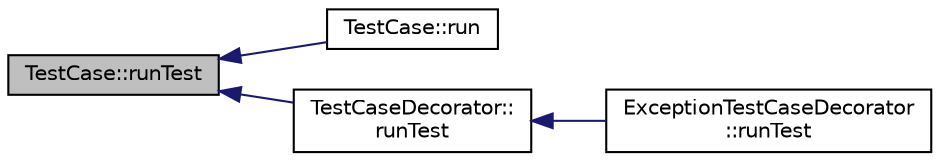 digraph "TestCase::runTest"
{
  edge [fontname="Helvetica",fontsize="10",labelfontname="Helvetica",labelfontsize="10"];
  node [fontname="Helvetica",fontsize="10",shape=record];
  rankdir="LR";
  Node1 [label="TestCase::runTest",height=0.2,width=0.4,color="black", fillcolor="grey75", style="filled", fontcolor="black"];
  Node1 -> Node2 [dir="back",color="midnightblue",fontsize="10",style="solid",fontname="Helvetica"];
  Node2 [label="TestCase::run",height=0.2,width=0.4,color="black", fillcolor="white", style="filled",URL="$class_test_case.html#ac3011d91e8a2d38162f72888d2ecafd7",tooltip="Run the test and catch any exceptions that are triggered by it. "];
  Node1 -> Node3 [dir="back",color="midnightblue",fontsize="10",style="solid",fontname="Helvetica"];
  Node3 [label="TestCaseDecorator::\lrunTest",height=0.2,width=0.4,color="black", fillcolor="white", style="filled",URL="$class_test_case_decorator.html#ad083ca55ff2e7f1f3f442364aa1dde66",tooltip="FIXME: this should probably be pure virtual. "];
  Node3 -> Node4 [dir="back",color="midnightblue",fontsize="10",style="solid",fontname="Helvetica"];
  Node4 [label="ExceptionTestCaseDecorator\l::runTest",height=0.2,width=0.4,color="black", fillcolor="white", style="filled",URL="$class_exception_test_case_decorator.html#a3f78294d459a94f55413162d814f291d",tooltip="Checks that the expected exception is thrown by the decorated test. is thrown. "];
}
